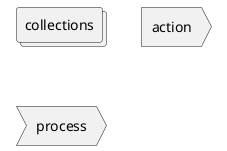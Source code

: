 {
  "sha1": "gyan0qn9q0kz2ogzz9zovonb4swu1xt",
  "insertion": {
    "when": "2024-06-01T09:03:08.514Z",
    "url": "https://github.com/plantuml/plantuml/issues/1631",
    "user": "plantuml@gmail.com"
  }
}
@startuml
collections collections
action action
process process
@enduml
